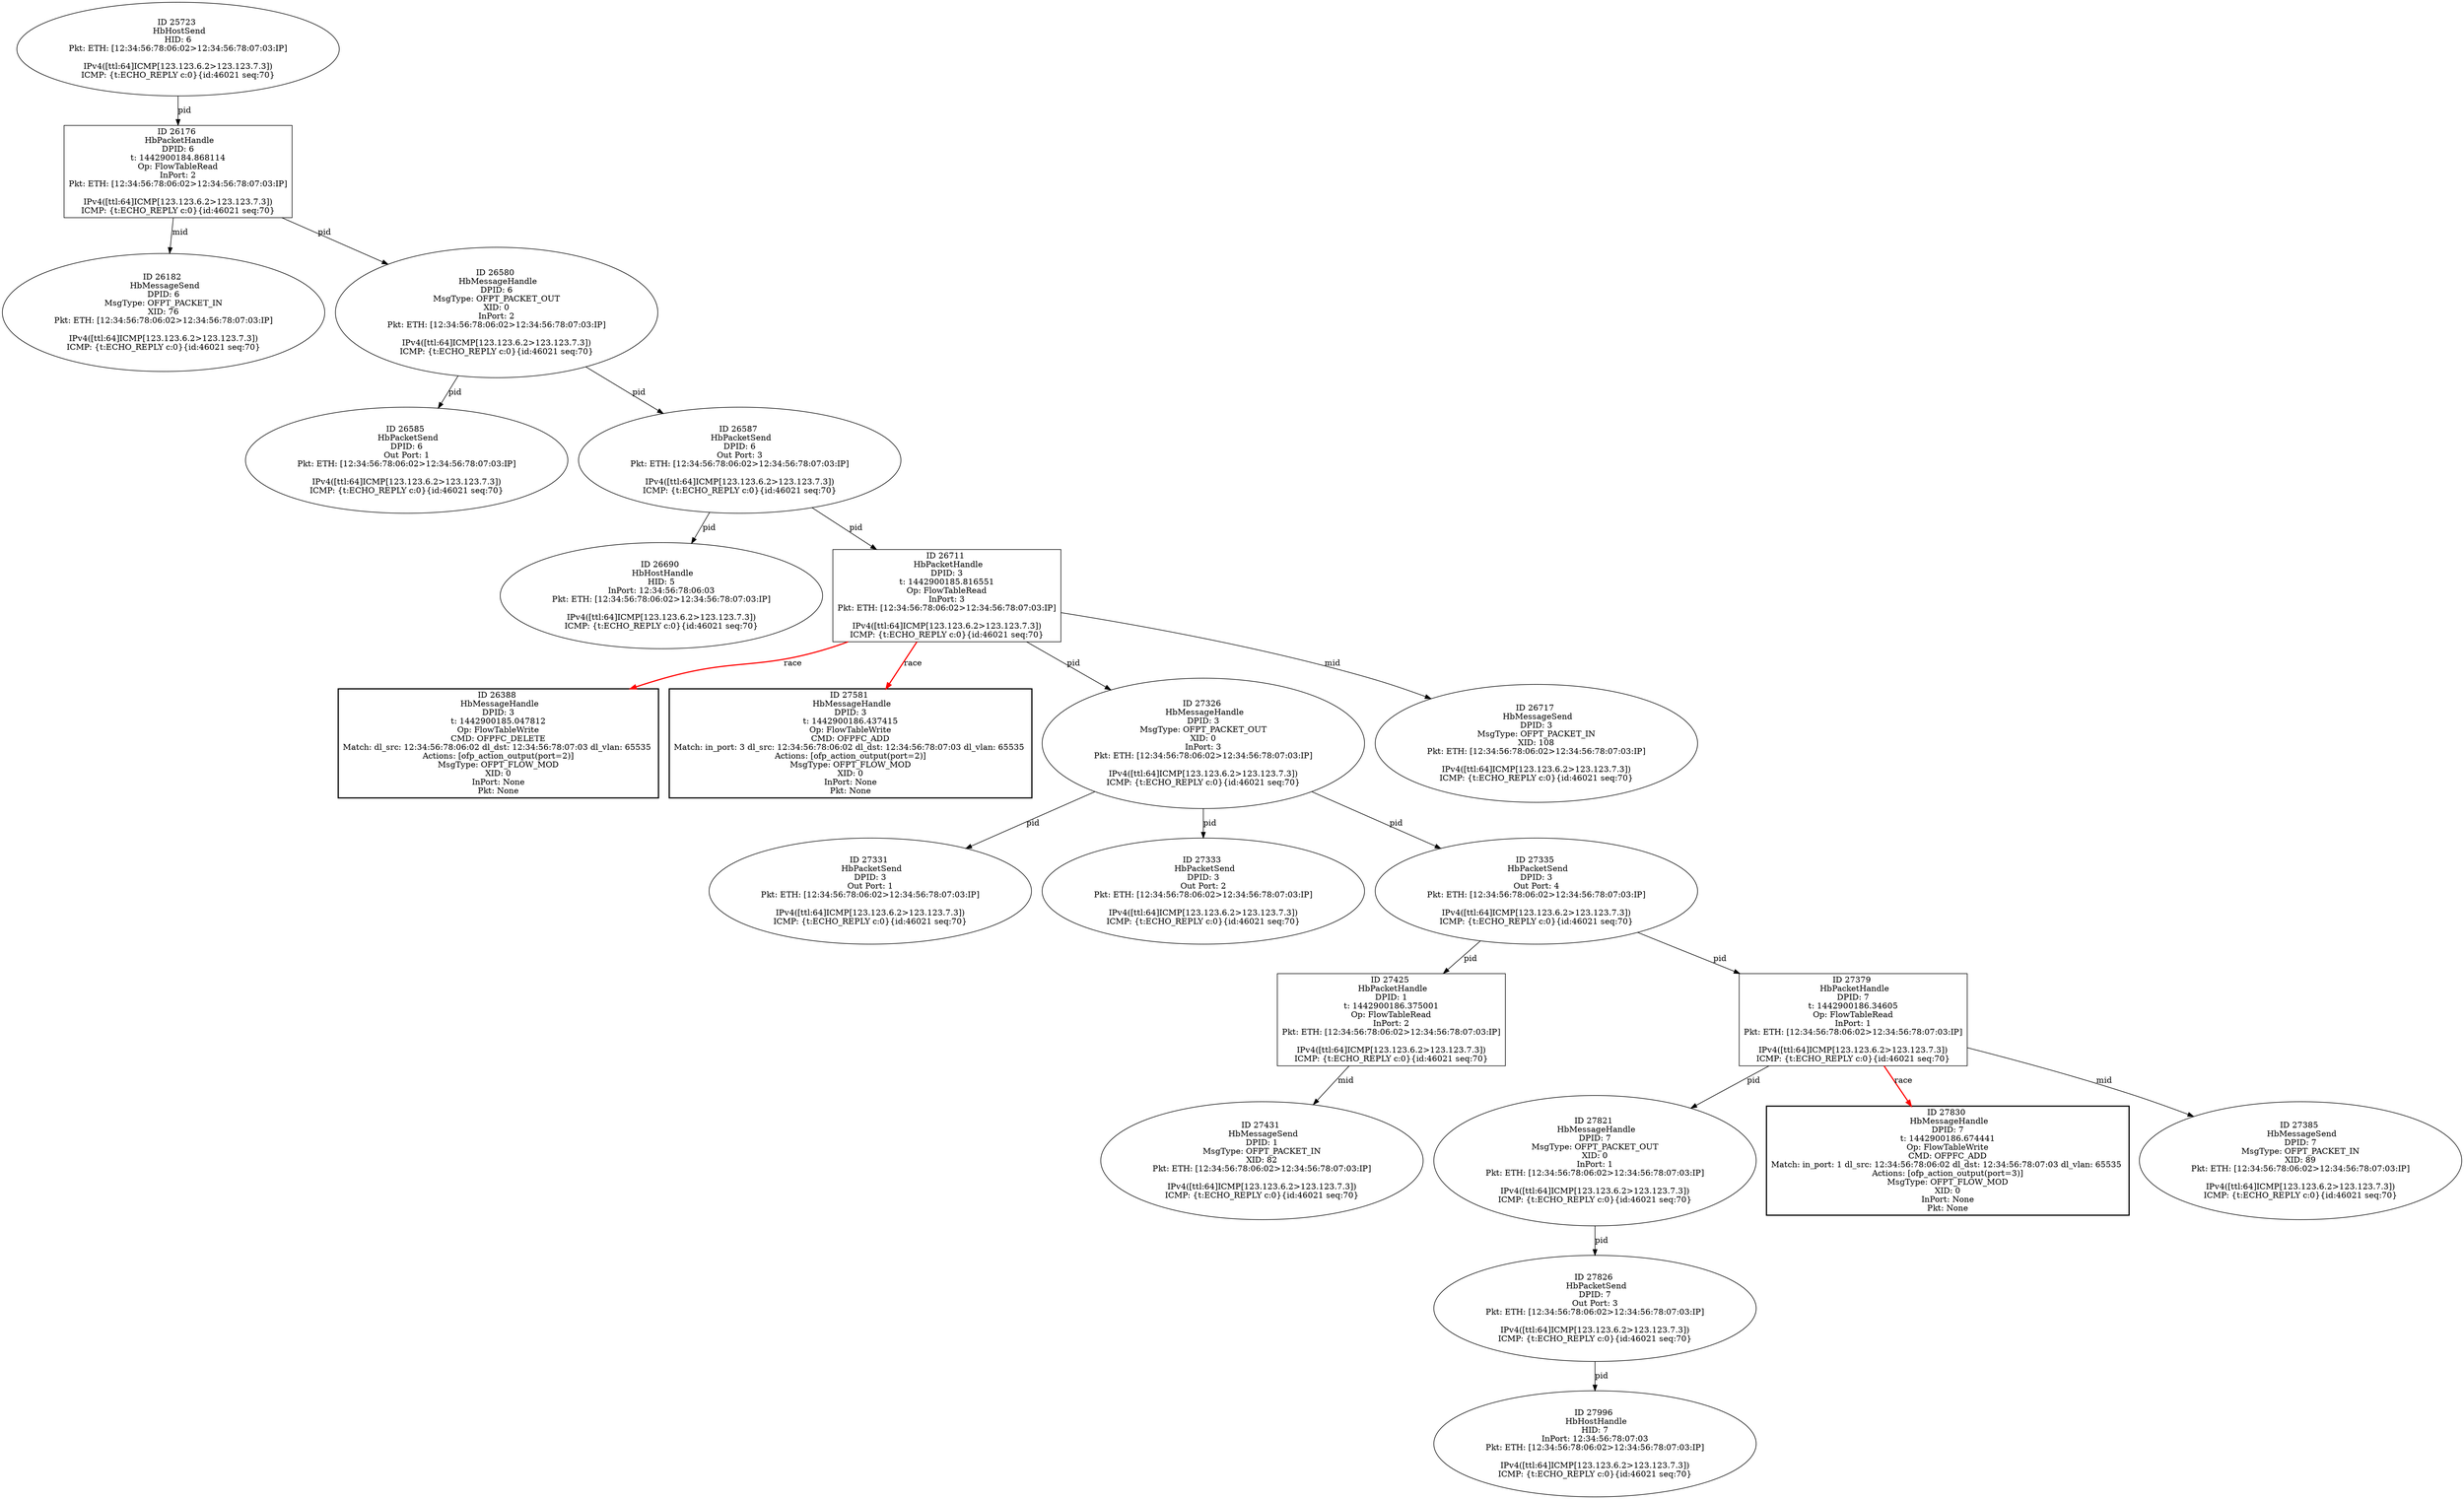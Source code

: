 strict digraph G {
26388 [shape=box, style=bold, event=<hb_events.HbMessageHandle object at 0x10d86e610>, label="ID 26388 
 HbMessageHandle
DPID: 3
t: 1442900185.047812
Op: FlowTableWrite
CMD: OFPFC_DELETE
Match: dl_src: 12:34:56:78:06:02 dl_dst: 12:34:56:78:07:03 dl_vlan: 65535 
Actions: [ofp_action_output(port=2)]
MsgType: OFPT_FLOW_MOD
XID: 0
InPort: None
Pkt: None"];
27425 [shape=box, event=<hb_events.HbPacketHandle object at 0x10d9ffe10>, label="ID 27425 
 HbPacketHandle
DPID: 1
t: 1442900186.375001
Op: FlowTableRead
InPort: 2
Pkt: ETH: [12:34:56:78:06:02>12:34:56:78:07:03:IP]

IPv4([ttl:64]ICMP[123.123.6.2>123.123.7.3])
ICMP: {t:ECHO_REPLY c:0}{id:46021 seq:70}"];
27431 [shape=oval, event=<hb_events.HbMessageSend object at 0x10d9f9050>, label="ID 27431 
 HbMessageSend
DPID: 1
MsgType: OFPT_PACKET_IN
XID: 82
Pkt: ETH: [12:34:56:78:06:02>12:34:56:78:07:03:IP]

IPv4([ttl:64]ICMP[123.123.6.2>123.123.7.3])
ICMP: {t:ECHO_REPLY c:0}{id:46021 seq:70}"];
27821 [shape=oval, event=<hb_events.HbMessageHandle object at 0x10daba510>, label="ID 27821 
 HbMessageHandle
DPID: 7
MsgType: OFPT_PACKET_OUT
XID: 0
InPort: 1
Pkt: ETH: [12:34:56:78:06:02>12:34:56:78:07:03:IP]

IPv4([ttl:64]ICMP[123.123.6.2>123.123.7.3])
ICMP: {t:ECHO_REPLY c:0}{id:46021 seq:70}"];
27826 [shape=oval, event=<hb_events.HbPacketSend object at 0x10daba490>, label="ID 27826 
 HbPacketSend
DPID: 7
Out Port: 3
Pkt: ETH: [12:34:56:78:06:02>12:34:56:78:07:03:IP]

IPv4([ttl:64]ICMP[123.123.6.2>123.123.7.3])
ICMP: {t:ECHO_REPLY c:0}{id:46021 seq:70}"];
27830 [shape=box, style=bold, event=<hb_events.HbMessageHandle object at 0x10dac74d0>, label="ID 27830 
 HbMessageHandle
DPID: 7
t: 1442900186.674441
Op: FlowTableWrite
CMD: OFPFC_ADD
Match: in_port: 1 dl_src: 12:34:56:78:06:02 dl_dst: 12:34:56:78:07:03 dl_vlan: 65535 
Actions: [ofp_action_output(port=3)]
MsgType: OFPT_FLOW_MOD
XID: 0
InPort: None
Pkt: None"];
27581 [shape=box, style=bold, event=<hb_events.HbMessageHandle object at 0x10da45b10>, label="ID 27581 
 HbMessageHandle
DPID: 3
t: 1442900186.437415
Op: FlowTableWrite
CMD: OFPFC_ADD
Match: in_port: 3 dl_src: 12:34:56:78:06:02 dl_dst: 12:34:56:78:07:03 dl_vlan: 65535 
Actions: [ofp_action_output(port=2)]
MsgType: OFPT_FLOW_MOD
XID: 0
InPort: None
Pkt: None"];
27326 [shape=oval, event=<hb_events.HbMessageHandle object at 0x10d9de7d0>, label="ID 27326 
 HbMessageHandle
DPID: 3
MsgType: OFPT_PACKET_OUT
XID: 0
InPort: 3
Pkt: ETH: [12:34:56:78:06:02>12:34:56:78:07:03:IP]

IPv4([ttl:64]ICMP[123.123.6.2>123.123.7.3])
ICMP: {t:ECHO_REPLY c:0}{id:46021 seq:70}"];
26176 [shape=box, event=<hb_events.HbPacketHandle object at 0x10d7f8150>, label="ID 26176 
 HbPacketHandle
DPID: 6
t: 1442900184.868114
Op: FlowTableRead
InPort: 2
Pkt: ETH: [12:34:56:78:06:02>12:34:56:78:07:03:IP]

IPv4([ttl:64]ICMP[123.123.6.2>123.123.7.3])
ICMP: {t:ECHO_REPLY c:0}{id:46021 seq:70}"];
26690 [shape=oval, event=<hb_events.HbHostHandle object at 0x10d8d7bd0>, label="ID 26690 
 HbHostHandle
HID: 5
InPort: 12:34:56:78:06:03
Pkt: ETH: [12:34:56:78:06:02>12:34:56:78:07:03:IP]

IPv4([ttl:64]ICMP[123.123.6.2>123.123.7.3])
ICMP: {t:ECHO_REPLY c:0}{id:46021 seq:70}"];
27331 [shape=oval, event=<hb_events.HbPacketSend object at 0x10d9decd0>, label="ID 27331 
 HbPacketSend
DPID: 3
Out Port: 1
Pkt: ETH: [12:34:56:78:06:02>12:34:56:78:07:03:IP]

IPv4([ttl:64]ICMP[123.123.6.2>123.123.7.3])
ICMP: {t:ECHO_REPLY c:0}{id:46021 seq:70}"];
27333 [shape=oval, event=<hb_events.HbPacketSend object at 0x10d9def10>, label="ID 27333 
 HbPacketSend
DPID: 3
Out Port: 2
Pkt: ETH: [12:34:56:78:06:02>12:34:56:78:07:03:IP]

IPv4([ttl:64]ICMP[123.123.6.2>123.123.7.3])
ICMP: {t:ECHO_REPLY c:0}{id:46021 seq:70}"];
26182 [shape=oval, event=<hb_events.HbMessageSend object at 0x10d7f8fd0>, label="ID 26182 
 HbMessageSend
DPID: 6
MsgType: OFPT_PACKET_IN
XID: 76
Pkt: ETH: [12:34:56:78:06:02>12:34:56:78:07:03:IP]

IPv4([ttl:64]ICMP[123.123.6.2>123.123.7.3])
ICMP: {t:ECHO_REPLY c:0}{id:46021 seq:70}"];
27335 [shape=oval, event=<hb_events.HbPacketSend object at 0x10d9e4190>, label="ID 27335 
 HbPacketSend
DPID: 3
Out Port: 4
Pkt: ETH: [12:34:56:78:06:02>12:34:56:78:07:03:IP]

IPv4([ttl:64]ICMP[123.123.6.2>123.123.7.3])
ICMP: {t:ECHO_REPLY c:0}{id:46021 seq:70}"];
26580 [shape=oval, event=<hb_events.HbMessageHandle object at 0x10d8c68d0>, label="ID 26580 
 HbMessageHandle
DPID: 6
MsgType: OFPT_PACKET_OUT
XID: 0
InPort: 2
Pkt: ETH: [12:34:56:78:06:02>12:34:56:78:07:03:IP]

IPv4([ttl:64]ICMP[123.123.6.2>123.123.7.3])
ICMP: {t:ECHO_REPLY c:0}{id:46021 seq:70}"];
26711 [shape=box, event=<hb_events.HbPacketHandle object at 0x10d8f9d50>, label="ID 26711 
 HbPacketHandle
DPID: 3
t: 1442900185.816551
Op: FlowTableRead
InPort: 3
Pkt: ETH: [12:34:56:78:06:02>12:34:56:78:07:03:IP]

IPv4([ttl:64]ICMP[123.123.6.2>123.123.7.3])
ICMP: {t:ECHO_REPLY c:0}{id:46021 seq:70}"];
26585 [shape=oval, event=<hb_events.HbPacketSend object at 0x10d8c6dd0>, label="ID 26585 
 HbPacketSend
DPID: 6
Out Port: 1
Pkt: ETH: [12:34:56:78:06:02>12:34:56:78:07:03:IP]

IPv4([ttl:64]ICMP[123.123.6.2>123.123.7.3])
ICMP: {t:ECHO_REPLY c:0}{id:46021 seq:70}"];
26587 [shape=oval, event=<hb_events.HbPacketSend object at 0x10d8cc050>, label="ID 26587 
 HbPacketSend
DPID: 6
Out Port: 3
Pkt: ETH: [12:34:56:78:06:02>12:34:56:78:07:03:IP]

IPv4([ttl:64]ICMP[123.123.6.2>123.123.7.3])
ICMP: {t:ECHO_REPLY c:0}{id:46021 seq:70}"];
27996 [shape=oval, event=<hb_events.HbHostHandle object at 0x10db29c10>, label="ID 27996 
 HbHostHandle
HID: 7
InPort: 12:34:56:78:07:03
Pkt: ETH: [12:34:56:78:06:02>12:34:56:78:07:03:IP]

IPv4([ttl:64]ICMP[123.123.6.2>123.123.7.3])
ICMP: {t:ECHO_REPLY c:0}{id:46021 seq:70}"];
26717 [shape=oval, event=<hb_events.HbMessageSend object at 0x10d8ff4d0>, label="ID 26717 
 HbMessageSend
DPID: 3
MsgType: OFPT_PACKET_IN
XID: 108
Pkt: ETH: [12:34:56:78:06:02>12:34:56:78:07:03:IP]

IPv4([ttl:64]ICMP[123.123.6.2>123.123.7.3])
ICMP: {t:ECHO_REPLY c:0}{id:46021 seq:70}"];
27379 [shape=box, event=<hb_events.HbPacketHandle object at 0x10d9e4f90>, label="ID 27379 
 HbPacketHandle
DPID: 7
t: 1442900186.34605
Op: FlowTableRead
InPort: 1
Pkt: ETH: [12:34:56:78:06:02>12:34:56:78:07:03:IP]

IPv4([ttl:64]ICMP[123.123.6.2>123.123.7.3])
ICMP: {t:ECHO_REPLY c:0}{id:46021 seq:70}"];
27385 [shape=oval, event=<hb_events.HbMessageSend object at 0x10d9ec790>, label="ID 27385 
 HbMessageSend
DPID: 7
MsgType: OFPT_PACKET_IN
XID: 89
Pkt: ETH: [12:34:56:78:06:02>12:34:56:78:07:03:IP]

IPv4([ttl:64]ICMP[123.123.6.2>123.123.7.3])
ICMP: {t:ECHO_REPLY c:0}{id:46021 seq:70}"];
25723 [shape=oval, event=<hb_events.HbHostSend object at 0x10d701a50>, label="ID 25723 
 HbHostSend
HID: 6
Pkt: ETH: [12:34:56:78:06:02>12:34:56:78:07:03:IP]

IPv4([ttl:64]ICMP[123.123.6.2>123.123.7.3])
ICMP: {t:ECHO_REPLY c:0}{id:46021 seq:70}"];
27425 -> 27431  [rel=mid, label=mid];
27821 -> 27826  [rel=pid, label=pid];
27826 -> 27996  [rel=pid, label=pid];
27326 -> 27331  [rel=pid, label=pid];
27326 -> 27333  [rel=pid, label=pid];
27326 -> 27335  [rel=pid, label=pid];
26176 -> 26580  [rel=pid, label=pid];
26176 -> 26182  [rel=mid, label=mid];
27335 -> 27425  [rel=pid, label=pid];
27335 -> 27379  [rel=pid, label=pid];
26580 -> 26585  [rel=pid, label=pid];
26580 -> 26587  [rel=pid, label=pid];
26711 -> 26388  [harmful=True, color=red, style=bold, rel=race, label=race];
26711 -> 26717  [rel=mid, label=mid];
26711 -> 27326  [rel=pid, label=pid];
26711 -> 27581  [harmful=True, color=red, style=bold, rel=race, label=race];
26587 -> 26690  [rel=pid, label=pid];
26587 -> 26711  [rel=pid, label=pid];
27379 -> 27385  [rel=mid, label=mid];
27379 -> 27821  [rel=pid, label=pid];
27379 -> 27830  [harmful=True, color=red, style=bold, rel=race, label=race];
25723 -> 26176  [rel=pid, label=pid];
}

